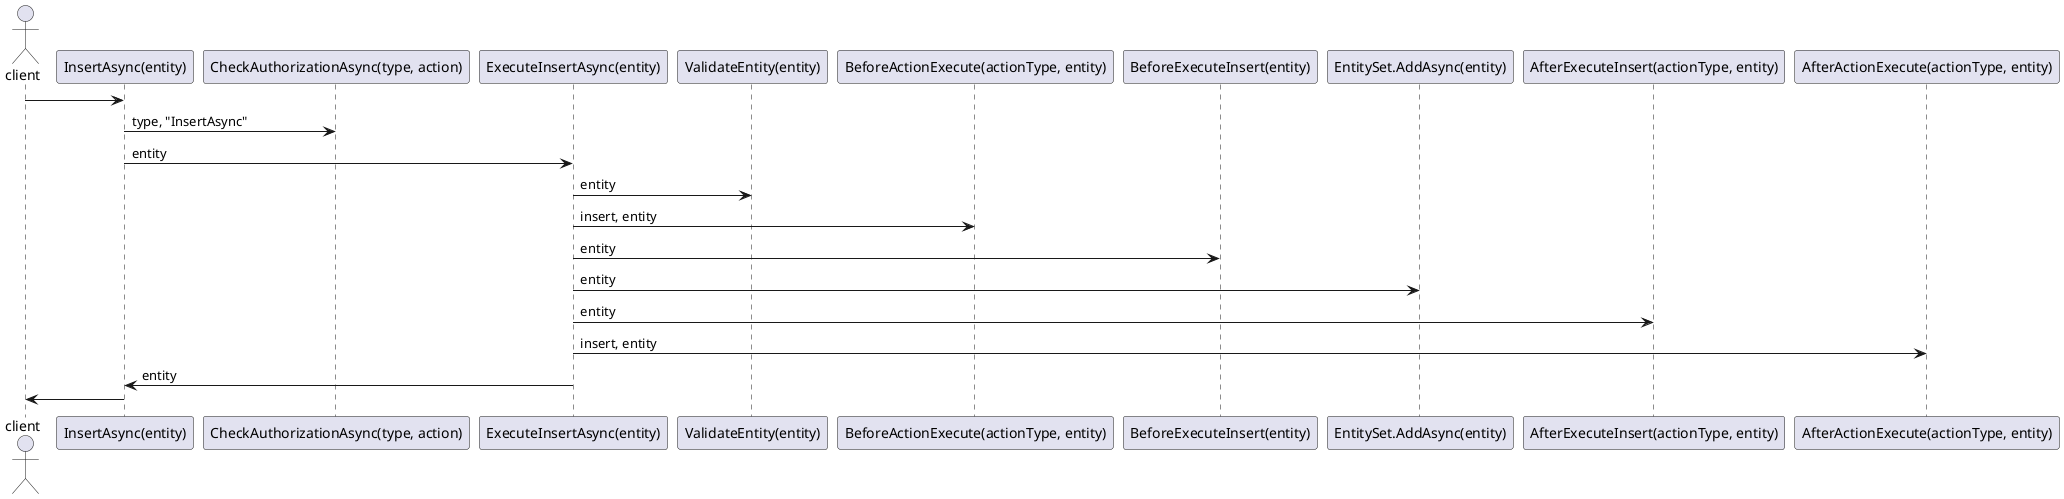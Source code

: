 @startuml Controller InterfaceStereotypeFontColor
actor client
client -> "InsertAsync(entity)"
"InsertAsync(entity)" ->  "CheckAuthorizationAsync(type, action)": type, "InsertAsync"
"InsertAsync(entity)" -> "ExecuteInsertAsync(entity)": entity

"ExecuteInsertAsync(entity)" -> "ValidateEntity(entity)": entity
"ExecuteInsertAsync(entity)" -> "BeforeActionExecute(actionType, entity)": insert, entity
"ExecuteInsertAsync(entity)" -> "BeforeExecuteInsert(entity)": entity
"ExecuteInsertAsync(entity)" -> "EntitySet.AddAsync(entity)": entity
"ExecuteInsertAsync(entity)" -> "AfterExecuteInsert(actionType, entity)": entity
"ExecuteInsertAsync(entity)" -> "AfterActionExecute(actionType, entity)": insert, entity

"ExecuteInsertAsync(entity)" -> "InsertAsync(entity)": entity
"InsertAsync(entity)" -> client
@enduml